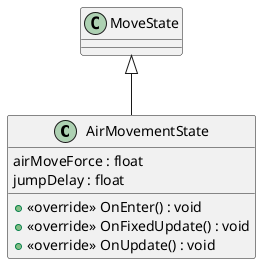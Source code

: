 @startuml
class AirMovementState {
    airMoveForce : float
    jumpDelay : float
    + <<override>> OnEnter() : void
    + <<override>> OnFixedUpdate() : void
    + <<override>> OnUpdate() : void
}
MoveState <|-- AirMovementState
@enduml
